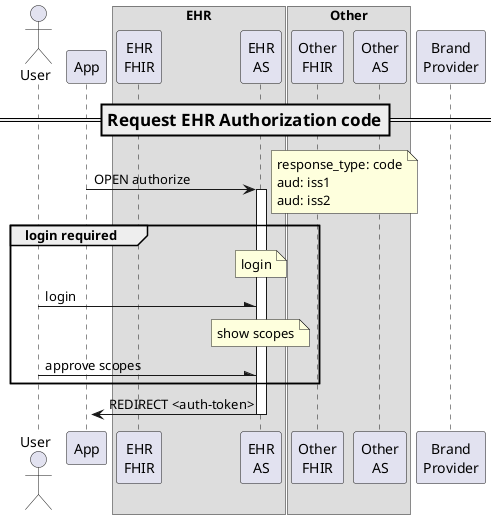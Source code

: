 @startuml

actor User
participant "App" as App
box EHR
    participant  "EHR\nFHIR" as EhrFHIR
    participant  "EHR\nAS" as EhrAS
end box
box Other
    participant  "Other\nFHIR" as OtherFHIR
    participant  "Other\nAS" as OtherAS
end box
participant  "Brand\nProvider" as BrandProvider

=== Request EHR Authorization code ==
EhrAS <- App --: OPEN authorize
    activate EhrAS
    note right
        response_type: code
        aud: iss1
        aud: iss2
    end note
    group login required
        note over EhrAS: login
        User -\ EhrAS: login
    
        note over EhrAS: show scopes
        User -\ EhrAS: approve scopes
end
App <- EhrAS --: REDIRECT <auth-token>
activate App


@enduml